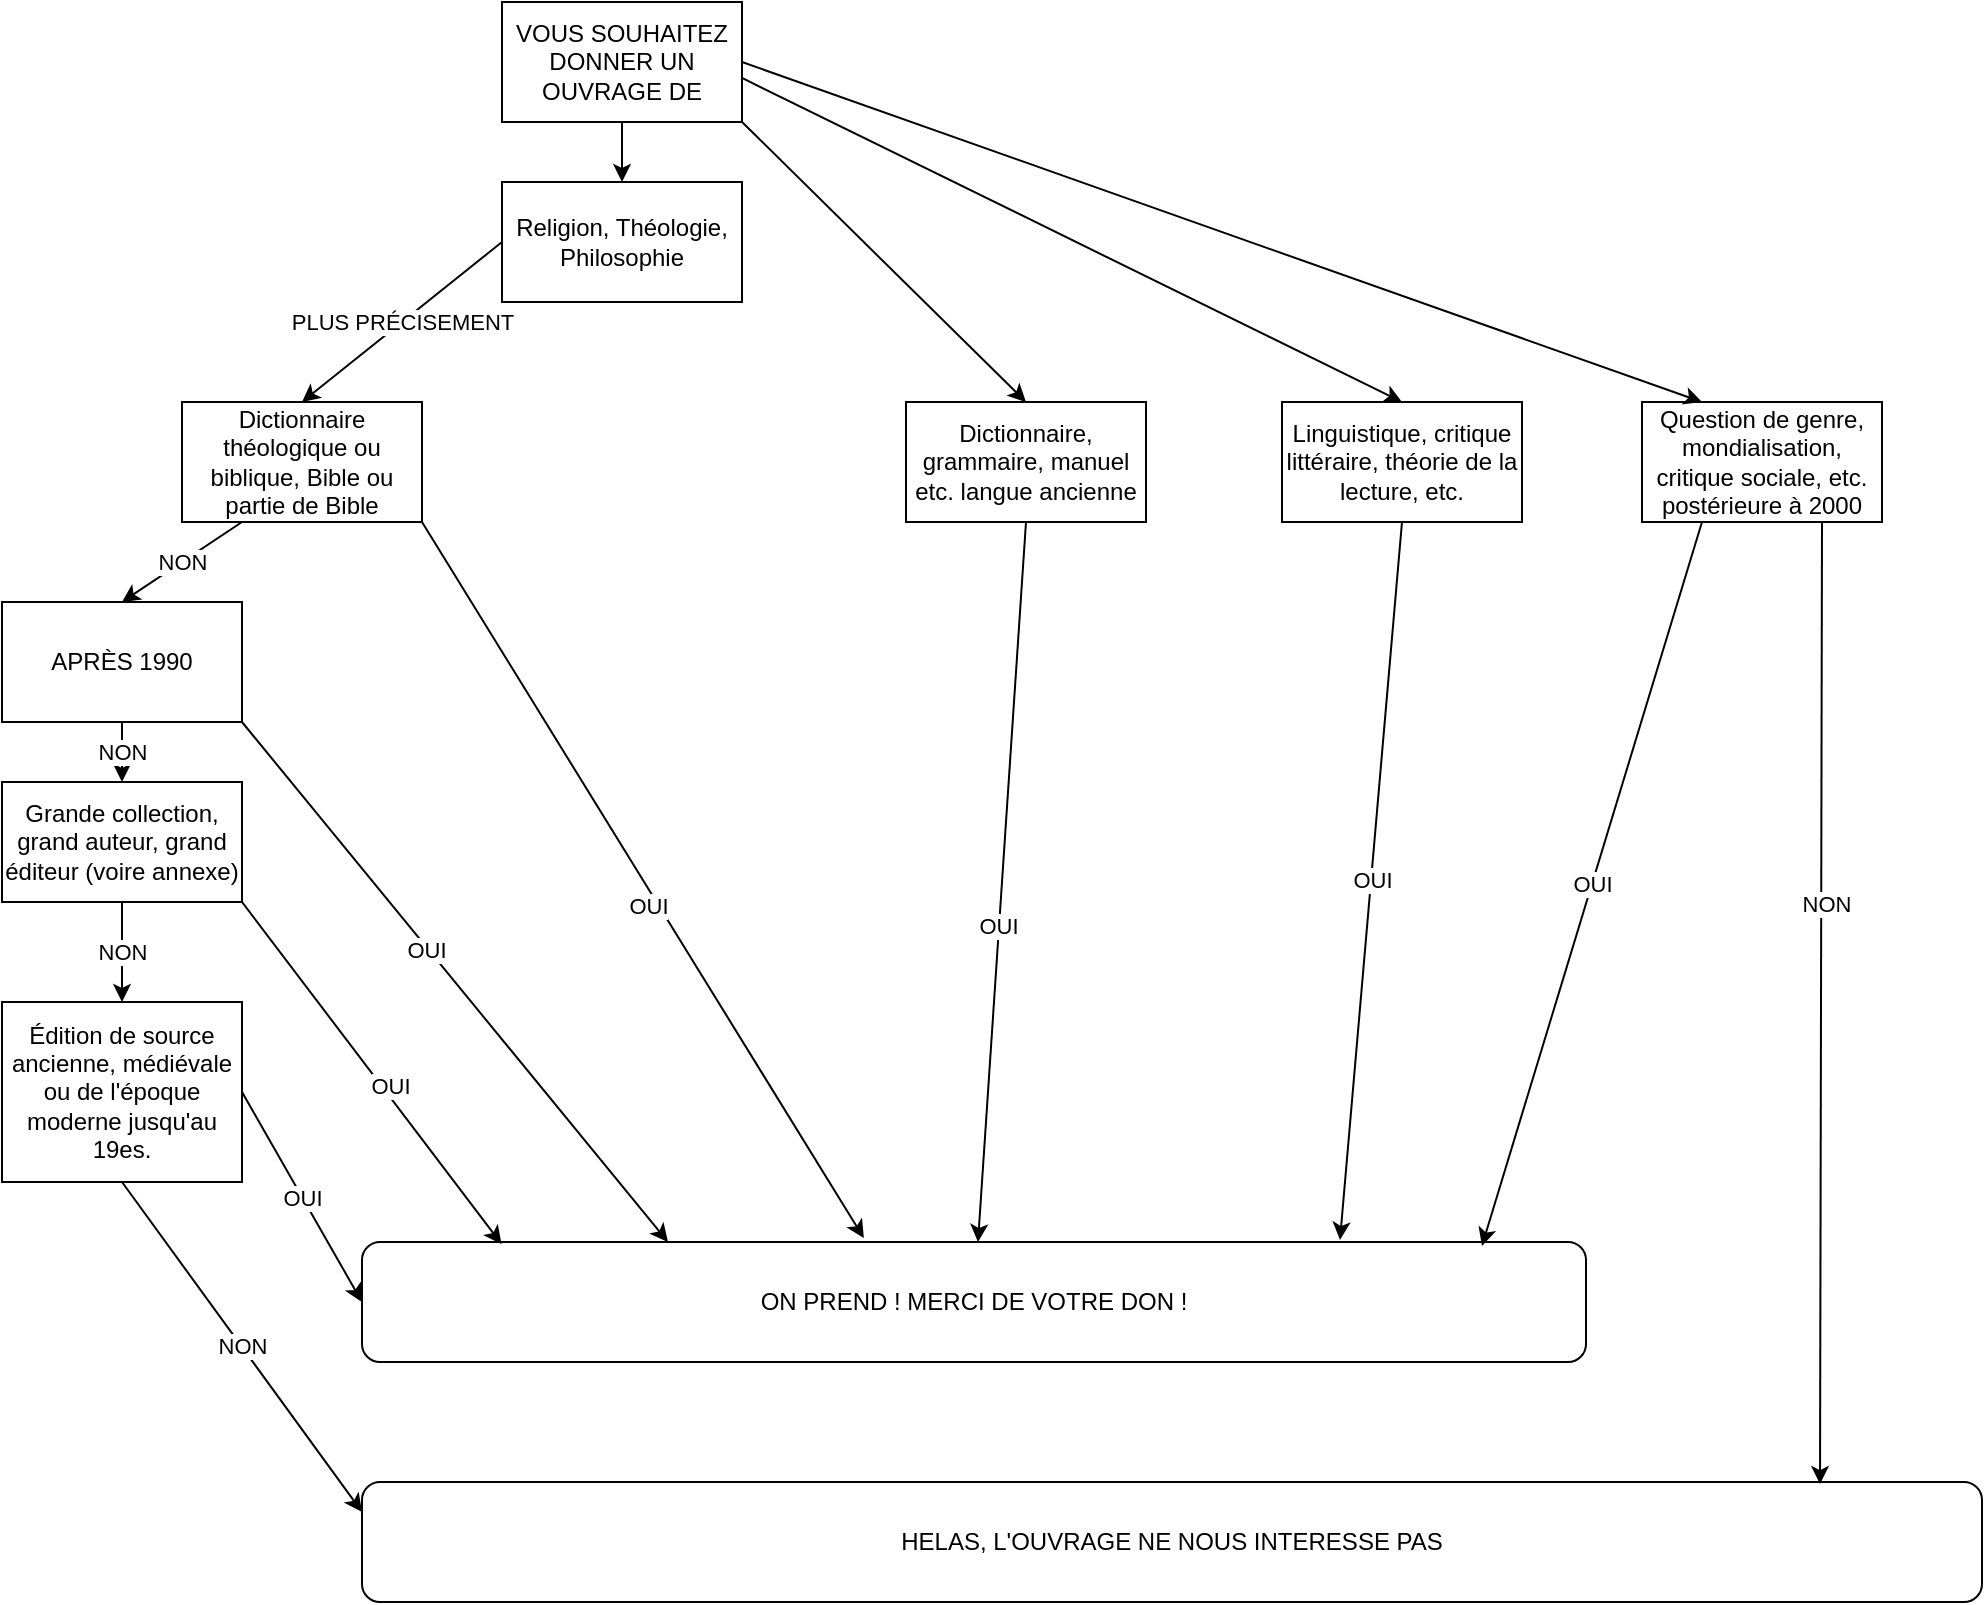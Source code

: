 <mxfile version="20.3.6" type="github">
  <diagram id="FwwWIhmxHDIb-p1l-208" name="Page-1">
    <mxGraphModel dx="1102" dy="1669" grid="1" gridSize="10" guides="1" tooltips="1" connect="1" arrows="1" fold="1" page="1" pageScale="1" pageWidth="827" pageHeight="1169" math="0" shadow="0">
      <root>
        <mxCell id="0" />
        <mxCell id="1" parent="0" />
        <mxCell id="Hj8yWjVZ768CJaZtCKZp-1" value="Religion, Théologie, Philosophie" style="rounded=0;whiteSpace=wrap;html=1;" parent="1" vertex="1">
          <mxGeometry x="310" y="-70" width="120" height="60" as="geometry" />
        </mxCell>
        <mxCell id="K8W7c9i2LGNq1Aknsya9-3" value="Dictionnaire, grammaire, manuel etc. langue ancienne" style="rounded=0;whiteSpace=wrap;html=1;" vertex="1" parent="1">
          <mxGeometry x="512" y="40" width="120" height="60" as="geometry" />
        </mxCell>
        <mxCell id="K8W7c9i2LGNq1Aknsya9-4" value="ON PREND ! MERCI DE VOTRE DON !" style="rounded=1;whiteSpace=wrap;html=1;" vertex="1" parent="1">
          <mxGeometry x="240" y="460" width="612" height="60" as="geometry" />
        </mxCell>
        <mxCell id="K8W7c9i2LGNq1Aknsya9-5" value="" style="endArrow=classic;html=1;rounded=0;exitX=0.5;exitY=1;exitDx=0;exitDy=0;" edge="1" parent="1" source="K8W7c9i2LGNq1Aknsya9-3" target="K8W7c9i2LGNq1Aknsya9-4">
          <mxGeometry width="50" height="50" relative="1" as="geometry">
            <mxPoint x="390" y="280" as="sourcePoint" />
            <mxPoint x="440" y="230" as="targetPoint" />
          </mxGeometry>
        </mxCell>
        <mxCell id="K8W7c9i2LGNq1Aknsya9-6" value="OUI" style="edgeLabel;html=1;align=center;verticalAlign=middle;resizable=0;points=[];" vertex="1" connectable="0" parent="K8W7c9i2LGNq1Aknsya9-5">
          <mxGeometry x="0.122" y="-2" relative="1" as="geometry">
            <mxPoint x="1" as="offset" />
          </mxGeometry>
        </mxCell>
        <mxCell id="K8W7c9i2LGNq1Aknsya9-8" value="Dictionnaire théologique ou biblique, Bible ou partie de Bible" style="rounded=0;whiteSpace=wrap;html=1;" vertex="1" parent="1">
          <mxGeometry x="150" y="40" width="120" height="60" as="geometry" />
        </mxCell>
        <mxCell id="K8W7c9i2LGNq1Aknsya9-9" value="" style="endArrow=classic;html=1;rounded=0;entryX=0.41;entryY=-0.033;entryDx=0;entryDy=0;entryPerimeter=0;exitX=1;exitY=1;exitDx=0;exitDy=0;" edge="1" parent="1" source="K8W7c9i2LGNq1Aknsya9-8" target="K8W7c9i2LGNq1Aknsya9-4">
          <mxGeometry width="50" height="50" relative="1" as="geometry">
            <mxPoint x="390" y="280" as="sourcePoint" />
            <mxPoint x="440" y="230" as="targetPoint" />
          </mxGeometry>
        </mxCell>
        <mxCell id="K8W7c9i2LGNq1Aknsya9-10" value="OUI" style="edgeLabel;html=1;align=center;verticalAlign=middle;resizable=0;points=[];" vertex="1" connectable="0" parent="K8W7c9i2LGNq1Aknsya9-9">
          <mxGeometry x="0.058" y="-5" relative="1" as="geometry">
            <mxPoint as="offset" />
          </mxGeometry>
        </mxCell>
        <mxCell id="K8W7c9i2LGNq1Aknsya9-21" style="edgeStyle=orthogonalEdgeStyle;rounded=0;orthogonalLoop=1;jettySize=auto;html=1;exitX=0.5;exitY=1;exitDx=0;exitDy=0;" edge="1" parent="1" source="K8W7c9i2LGNq1Aknsya9-11">
          <mxGeometry relative="1" as="geometry">
            <mxPoint x="120" y="170" as="targetPoint" />
          </mxGeometry>
        </mxCell>
        <mxCell id="K8W7c9i2LGNq1Aknsya9-11" value="APRÈS 1990" style="rounded=0;whiteSpace=wrap;html=1;" vertex="1" parent="1">
          <mxGeometry x="60" y="140" width="120" height="60" as="geometry" />
        </mxCell>
        <mxCell id="K8W7c9i2LGNq1Aknsya9-13" value="NON" style="endArrow=classic;html=1;rounded=0;entryX=0.5;entryY=0;entryDx=0;entryDy=0;exitX=0.25;exitY=1;exitDx=0;exitDy=0;" edge="1" parent="1" source="K8W7c9i2LGNq1Aknsya9-8" target="K8W7c9i2LGNq1Aknsya9-11">
          <mxGeometry width="50" height="50" relative="1" as="geometry">
            <mxPoint x="20" y="170" as="sourcePoint" />
            <mxPoint x="70" y="120" as="targetPoint" />
          </mxGeometry>
        </mxCell>
        <mxCell id="K8W7c9i2LGNq1Aknsya9-14" value="" style="endArrow=classic;html=1;rounded=0;exitX=1;exitY=1;exitDx=0;exitDy=0;entryX=0.25;entryY=0;entryDx=0;entryDy=0;" edge="1" parent="1" source="K8W7c9i2LGNq1Aknsya9-11" target="K8W7c9i2LGNq1Aknsya9-4">
          <mxGeometry width="50" height="50" relative="1" as="geometry">
            <mxPoint x="60" y="385" as="sourcePoint" />
            <mxPoint x="110" y="335" as="targetPoint" />
          </mxGeometry>
        </mxCell>
        <mxCell id="K8W7c9i2LGNq1Aknsya9-15" value="OUI" style="edgeLabel;html=1;align=center;verticalAlign=middle;resizable=0;points=[];" vertex="1" connectable="0" parent="K8W7c9i2LGNq1Aknsya9-14">
          <mxGeometry x="-0.134" y="-1" relative="1" as="geometry">
            <mxPoint y="1" as="offset" />
          </mxGeometry>
        </mxCell>
        <mxCell id="K8W7c9i2LGNq1Aknsya9-16" value="Grande collection, grand auteur, grand éditeur (voire annexe)" style="rounded=0;whiteSpace=wrap;html=1;" vertex="1" parent="1">
          <mxGeometry x="60" y="230" width="120" height="60" as="geometry" />
        </mxCell>
        <mxCell id="K8W7c9i2LGNq1Aknsya9-17" value="" style="endArrow=classic;html=1;rounded=0;entryX=0.114;entryY=0.017;entryDx=0;entryDy=0;entryPerimeter=0;exitX=1;exitY=1;exitDx=0;exitDy=0;" edge="1" parent="1" source="K8W7c9i2LGNq1Aknsya9-16" target="K8W7c9i2LGNq1Aknsya9-4">
          <mxGeometry width="50" height="50" relative="1" as="geometry">
            <mxPoint x="390" y="280" as="sourcePoint" />
            <mxPoint x="440" y="230" as="targetPoint" />
          </mxGeometry>
        </mxCell>
        <mxCell id="K8W7c9i2LGNq1Aknsya9-18" value="OUI" style="edgeLabel;html=1;align=center;verticalAlign=middle;resizable=0;points=[];" vertex="1" connectable="0" parent="K8W7c9i2LGNq1Aknsya9-17">
          <mxGeometry x="0.1" y="3" relative="1" as="geometry">
            <mxPoint as="offset" />
          </mxGeometry>
        </mxCell>
        <mxCell id="K8W7c9i2LGNq1Aknsya9-19" value="NON" style="endArrow=classic;html=1;rounded=0;entryX=0.5;entryY=0;entryDx=0;entryDy=0;" edge="1" parent="1" source="K8W7c9i2LGNq1Aknsya9-11" target="K8W7c9i2LGNq1Aknsya9-16">
          <mxGeometry width="50" height="50" relative="1" as="geometry">
            <mxPoint x="390" y="280" as="sourcePoint" />
            <mxPoint x="440" y="230" as="targetPoint" />
          </mxGeometry>
        </mxCell>
        <mxCell id="K8W7c9i2LGNq1Aknsya9-22" value="Édition de source ancienne, médiévale ou de l&#39;époque moderne jusqu&#39;au 19es. " style="rounded=0;whiteSpace=wrap;html=1;" vertex="1" parent="1">
          <mxGeometry x="60" y="340" width="120" height="90" as="geometry" />
        </mxCell>
        <mxCell id="K8W7c9i2LGNq1Aknsya9-23" value="NON" style="endArrow=classic;html=1;rounded=0;entryX=0.5;entryY=0;entryDx=0;entryDy=0;exitX=0.5;exitY=1;exitDx=0;exitDy=0;" edge="1" parent="1" source="K8W7c9i2LGNq1Aknsya9-16" target="K8W7c9i2LGNq1Aknsya9-22">
          <mxGeometry width="50" height="50" relative="1" as="geometry">
            <mxPoint x="390" y="320" as="sourcePoint" />
            <mxPoint x="440" y="270" as="targetPoint" />
          </mxGeometry>
        </mxCell>
        <mxCell id="K8W7c9i2LGNq1Aknsya9-24" value="OUI" style="endArrow=classic;html=1;rounded=0;entryX=0;entryY=0.5;entryDx=0;entryDy=0;exitX=1;exitY=0.5;exitDx=0;exitDy=0;" edge="1" parent="1" source="K8W7c9i2LGNq1Aknsya9-22" target="K8W7c9i2LGNq1Aknsya9-4">
          <mxGeometry width="50" height="50" relative="1" as="geometry">
            <mxPoint x="390" y="320" as="sourcePoint" />
            <mxPoint x="440" y="270" as="targetPoint" />
          </mxGeometry>
        </mxCell>
        <mxCell id="K8W7c9i2LGNq1Aknsya9-25" value="HELAS, L&#39;OUVRAGE NE NOUS INTERESSE PAS" style="rounded=1;whiteSpace=wrap;html=1;" vertex="1" parent="1">
          <mxGeometry x="240" y="580" width="810" height="60" as="geometry" />
        </mxCell>
        <mxCell id="K8W7c9i2LGNq1Aknsya9-26" value="NON" style="endArrow=classic;html=1;rounded=0;entryX=0;entryY=0.25;entryDx=0;entryDy=0;exitX=0.5;exitY=1;exitDx=0;exitDy=0;" edge="1" parent="1" source="K8W7c9i2LGNq1Aknsya9-22" target="K8W7c9i2LGNq1Aknsya9-25">
          <mxGeometry width="50" height="50" relative="1" as="geometry">
            <mxPoint x="400" y="460" as="sourcePoint" />
            <mxPoint x="450" y="410" as="targetPoint" />
          </mxGeometry>
        </mxCell>
        <mxCell id="K8W7c9i2LGNq1Aknsya9-27" value="Linguistique, critique littéraire, théorie de la lecture, etc." style="rounded=0;whiteSpace=wrap;html=1;" vertex="1" parent="1">
          <mxGeometry x="700" y="40" width="120" height="60" as="geometry" />
        </mxCell>
        <mxCell id="K8W7c9i2LGNq1Aknsya9-30" value="OUI" style="endArrow=classic;html=1;rounded=0;entryX=0.799;entryY=-0.017;entryDx=0;entryDy=0;entryPerimeter=0;exitX=0.5;exitY=1;exitDx=0;exitDy=0;" edge="1" parent="1" source="K8W7c9i2LGNq1Aknsya9-27" target="K8W7c9i2LGNq1Aknsya9-4">
          <mxGeometry width="50" height="50" relative="1" as="geometry">
            <mxPoint x="540" y="290" as="sourcePoint" />
            <mxPoint x="590" y="240" as="targetPoint" />
          </mxGeometry>
        </mxCell>
        <mxCell id="K8W7c9i2LGNq1Aknsya9-31" value="Question de genre, mondialisation, critique sociale, etc. postérieure à 2000" style="rounded=0;whiteSpace=wrap;html=1;" vertex="1" parent="1">
          <mxGeometry x="880" y="40" width="120" height="60" as="geometry" />
        </mxCell>
        <mxCell id="K8W7c9i2LGNq1Aknsya9-33" value="OUI" style="endArrow=classic;html=1;rounded=0;exitX=0.25;exitY=1;exitDx=0;exitDy=0;entryX=0.915;entryY=0.033;entryDx=0;entryDy=0;entryPerimeter=0;" edge="1" parent="1" source="K8W7c9i2LGNq1Aknsya9-31" target="K8W7c9i2LGNq1Aknsya9-4">
          <mxGeometry width="50" height="50" relative="1" as="geometry">
            <mxPoint x="540" y="260" as="sourcePoint" />
            <mxPoint x="590" y="210" as="targetPoint" />
          </mxGeometry>
        </mxCell>
        <mxCell id="K8W7c9i2LGNq1Aknsya9-34" value="" style="endArrow=classic;html=1;rounded=0;entryX=0.9;entryY=0.017;entryDx=0;entryDy=0;entryPerimeter=0;exitX=0.75;exitY=1;exitDx=0;exitDy=0;" edge="1" parent="1" source="K8W7c9i2LGNq1Aknsya9-31" target="K8W7c9i2LGNq1Aknsya9-25">
          <mxGeometry width="50" height="50" relative="1" as="geometry">
            <mxPoint x="540" y="350" as="sourcePoint" />
            <mxPoint x="590" y="300" as="targetPoint" />
          </mxGeometry>
        </mxCell>
        <mxCell id="K8W7c9i2LGNq1Aknsya9-35" value="NON" style="edgeLabel;html=1;align=center;verticalAlign=middle;resizable=0;points=[];" vertex="1" connectable="0" parent="K8W7c9i2LGNq1Aknsya9-34">
          <mxGeometry x="-0.206" y="2" relative="1" as="geometry">
            <mxPoint as="offset" />
          </mxGeometry>
        </mxCell>
        <mxCell id="K8W7c9i2LGNq1Aknsya9-36" value="VOUS SOUHAITEZ DONNER UN OUVRAGE DE" style="rounded=0;whiteSpace=wrap;html=1;" vertex="1" parent="1">
          <mxGeometry x="310" y="-160" width="120" height="60" as="geometry" />
        </mxCell>
        <mxCell id="K8W7c9i2LGNq1Aknsya9-37" value="" style="endArrow=classic;html=1;rounded=0;entryX=0.5;entryY=0;entryDx=0;entryDy=0;exitX=0.5;exitY=1;exitDx=0;exitDy=0;" edge="1" parent="1" source="K8W7c9i2LGNq1Aknsya9-36" target="Hj8yWjVZ768CJaZtCKZp-1">
          <mxGeometry width="50" height="50" relative="1" as="geometry">
            <mxPoint x="540" y="110" as="sourcePoint" />
            <mxPoint x="590" y="60" as="targetPoint" />
          </mxGeometry>
        </mxCell>
        <mxCell id="K8W7c9i2LGNq1Aknsya9-40" value="PLUS PRÉCISEMENT" style="endArrow=classic;html=1;rounded=0;exitX=0;exitY=0.5;exitDx=0;exitDy=0;entryX=0.5;entryY=0;entryDx=0;entryDy=0;" edge="1" parent="1" source="Hj8yWjVZ768CJaZtCKZp-1" target="K8W7c9i2LGNq1Aknsya9-8">
          <mxGeometry width="50" height="50" relative="1" as="geometry">
            <mxPoint x="540" y="170" as="sourcePoint" />
            <mxPoint x="250" y="10" as="targetPoint" />
          </mxGeometry>
        </mxCell>
        <mxCell id="K8W7c9i2LGNq1Aknsya9-41" value="" style="endArrow=classic;html=1;rounded=0;entryX=0.5;entryY=0;entryDx=0;entryDy=0;exitX=1;exitY=1;exitDx=0;exitDy=0;" edge="1" parent="1" source="K8W7c9i2LGNq1Aknsya9-36" target="K8W7c9i2LGNq1Aknsya9-3">
          <mxGeometry width="50" height="50" relative="1" as="geometry">
            <mxPoint x="540" y="100" as="sourcePoint" />
            <mxPoint x="590" y="50" as="targetPoint" />
          </mxGeometry>
        </mxCell>
        <mxCell id="K8W7c9i2LGNq1Aknsya9-42" value="" style="endArrow=classic;html=1;rounded=0;entryX=0.5;entryY=0;entryDx=0;entryDy=0;exitX=1;exitY=0.633;exitDx=0;exitDy=0;exitPerimeter=0;" edge="1" parent="1" source="K8W7c9i2LGNq1Aknsya9-36" target="K8W7c9i2LGNq1Aknsya9-27">
          <mxGeometry width="50" height="50" relative="1" as="geometry">
            <mxPoint x="550" y="100" as="sourcePoint" />
            <mxPoint x="600" y="50" as="targetPoint" />
          </mxGeometry>
        </mxCell>
        <mxCell id="K8W7c9i2LGNq1Aknsya9-45" value="" style="endArrow=classic;html=1;rounded=0;entryX=0.25;entryY=0;entryDx=0;entryDy=0;exitX=1;exitY=0.5;exitDx=0;exitDy=0;" edge="1" parent="1" source="K8W7c9i2LGNq1Aknsya9-36" target="K8W7c9i2LGNq1Aknsya9-31">
          <mxGeometry width="50" height="50" relative="1" as="geometry">
            <mxPoint x="550" y="100" as="sourcePoint" />
            <mxPoint x="600" y="50" as="targetPoint" />
          </mxGeometry>
        </mxCell>
      </root>
    </mxGraphModel>
  </diagram>
</mxfile>
